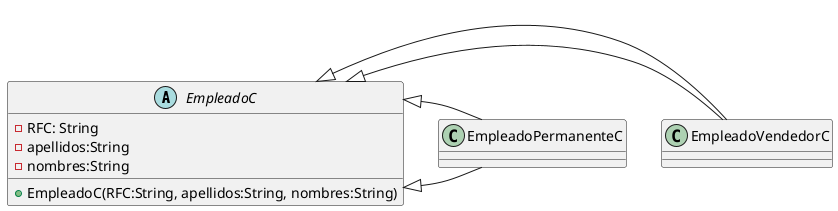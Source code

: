 @startuml
abstract class EmpleadoC{
    -RFC: String
    -apellidos:String
    -nombres:String
    +EmpleadoC(RFC:String, apellidos:String, nombres:String)
    
}

class EmpleadoVendedorC extends EmpleadoC{}
class EmpleadoPermanenteC extends EmpleadoC{}

EmpleadoC<|- EmpleadoVendedorC
EmpleadoC<|- EmpleadoPermanenteC

@enduml
